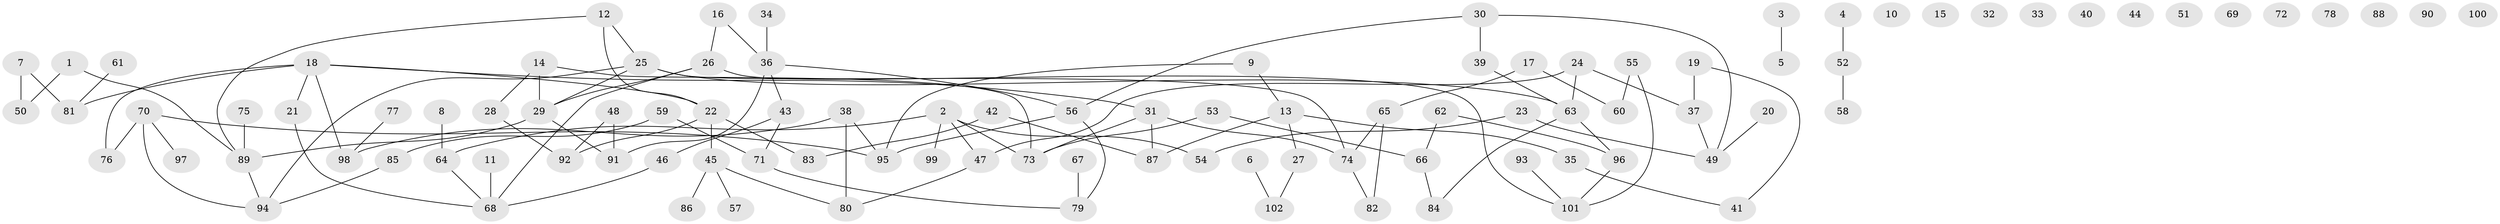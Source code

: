 // Generated by graph-tools (version 1.1) at 2025/13/03/09/25 04:13:13]
// undirected, 102 vertices, 116 edges
graph export_dot {
graph [start="1"]
  node [color=gray90,style=filled];
  1;
  2;
  3;
  4;
  5;
  6;
  7;
  8;
  9;
  10;
  11;
  12;
  13;
  14;
  15;
  16;
  17;
  18;
  19;
  20;
  21;
  22;
  23;
  24;
  25;
  26;
  27;
  28;
  29;
  30;
  31;
  32;
  33;
  34;
  35;
  36;
  37;
  38;
  39;
  40;
  41;
  42;
  43;
  44;
  45;
  46;
  47;
  48;
  49;
  50;
  51;
  52;
  53;
  54;
  55;
  56;
  57;
  58;
  59;
  60;
  61;
  62;
  63;
  64;
  65;
  66;
  67;
  68;
  69;
  70;
  71;
  72;
  73;
  74;
  75;
  76;
  77;
  78;
  79;
  80;
  81;
  82;
  83;
  84;
  85;
  86;
  87;
  88;
  89;
  90;
  91;
  92;
  93;
  94;
  95;
  96;
  97;
  98;
  99;
  100;
  101;
  102;
  1 -- 50;
  1 -- 89;
  2 -- 47;
  2 -- 54;
  2 -- 64;
  2 -- 73;
  2 -- 99;
  3 -- 5;
  4 -- 52;
  6 -- 102;
  7 -- 50;
  7 -- 81;
  8 -- 64;
  9 -- 13;
  9 -- 95;
  11 -- 68;
  12 -- 22;
  12 -- 25;
  12 -- 89;
  13 -- 27;
  13 -- 35;
  13 -- 87;
  14 -- 28;
  14 -- 29;
  14 -- 73;
  16 -- 26;
  16 -- 36;
  17 -- 60;
  17 -- 65;
  18 -- 21;
  18 -- 22;
  18 -- 31;
  18 -- 76;
  18 -- 81;
  18 -- 98;
  19 -- 37;
  19 -- 41;
  20 -- 49;
  21 -- 68;
  22 -- 45;
  22 -- 83;
  22 -- 92;
  23 -- 49;
  23 -- 54;
  24 -- 37;
  24 -- 47;
  24 -- 63;
  25 -- 29;
  25 -- 63;
  25 -- 74;
  25 -- 94;
  26 -- 29;
  26 -- 68;
  26 -- 101;
  27 -- 102;
  28 -- 92;
  29 -- 89;
  29 -- 91;
  30 -- 39;
  30 -- 49;
  30 -- 56;
  31 -- 73;
  31 -- 74;
  31 -- 87;
  34 -- 36;
  35 -- 41;
  36 -- 43;
  36 -- 56;
  36 -- 91;
  37 -- 49;
  38 -- 80;
  38 -- 95;
  38 -- 98;
  39 -- 63;
  42 -- 83;
  42 -- 87;
  43 -- 46;
  43 -- 71;
  45 -- 57;
  45 -- 80;
  45 -- 86;
  46 -- 68;
  47 -- 80;
  48 -- 91;
  48 -- 92;
  52 -- 58;
  53 -- 66;
  53 -- 73;
  55 -- 60;
  55 -- 101;
  56 -- 79;
  56 -- 95;
  59 -- 71;
  59 -- 85;
  61 -- 81;
  62 -- 66;
  62 -- 96;
  63 -- 84;
  63 -- 96;
  64 -- 68;
  65 -- 74;
  65 -- 82;
  66 -- 84;
  67 -- 79;
  70 -- 76;
  70 -- 94;
  70 -- 95;
  70 -- 97;
  71 -- 79;
  74 -- 82;
  75 -- 89;
  77 -- 98;
  85 -- 94;
  89 -- 94;
  93 -- 101;
  96 -- 101;
}
